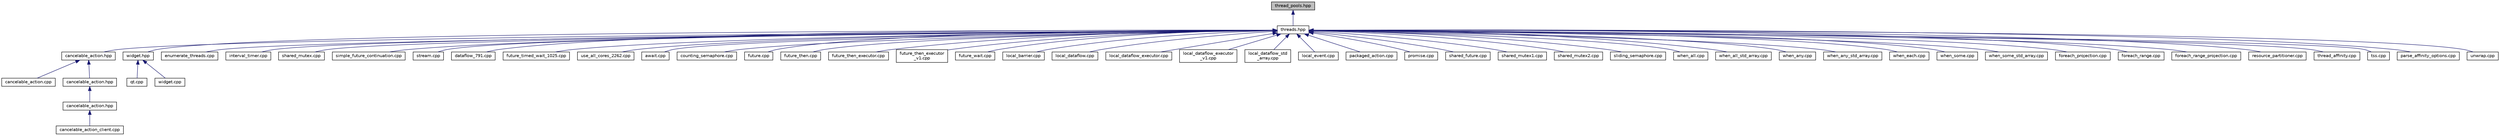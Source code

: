 digraph "thread_pools.hpp"
{
  edge [fontname="Helvetica",fontsize="10",labelfontname="Helvetica",labelfontsize="10"];
  node [fontname="Helvetica",fontsize="10",shape=record];
  Node188 [label="thread_pools.hpp",height=0.2,width=0.4,color="black", fillcolor="grey75", style="filled", fontcolor="black"];
  Node188 -> Node189 [dir="back",color="midnightblue",fontsize="10",style="solid",fontname="Helvetica"];
  Node189 [label="threads.hpp",height=0.2,width=0.4,color="black", fillcolor="white", style="filled",URL="$d8/df1/threads_8hpp.html"];
  Node189 -> Node190 [dir="back",color="midnightblue",fontsize="10",style="solid",fontname="Helvetica"];
  Node190 [label="cancelable_action.hpp",height=0.2,width=0.4,color="black", fillcolor="white", style="filled",URL="$d5/d4d/server_2cancelable__action_8hpp.html"];
  Node190 -> Node191 [dir="back",color="midnightblue",fontsize="10",style="solid",fontname="Helvetica"];
  Node191 [label="cancelable_action.cpp",height=0.2,width=0.4,color="black", fillcolor="white", style="filled",URL="$d5/d0c/cancelable__action_8cpp.html"];
  Node190 -> Node192 [dir="back",color="midnightblue",fontsize="10",style="solid",fontname="Helvetica"];
  Node192 [label="cancelable_action.hpp",height=0.2,width=0.4,color="black", fillcolor="white", style="filled",URL="$d0/da3/stubs_2cancelable__action_8hpp.html"];
  Node192 -> Node193 [dir="back",color="midnightblue",fontsize="10",style="solid",fontname="Helvetica"];
  Node193 [label="cancelable_action.hpp",height=0.2,width=0.4,color="black", fillcolor="white", style="filled",URL="$d6/d28/cancelable__action_8hpp.html"];
  Node193 -> Node194 [dir="back",color="midnightblue",fontsize="10",style="solid",fontname="Helvetica"];
  Node194 [label="cancelable_action_client.cpp",height=0.2,width=0.4,color="black", fillcolor="white", style="filled",URL="$d1/db8/cancelable__action__client_8cpp.html"];
  Node189 -> Node195 [dir="back",color="midnightblue",fontsize="10",style="solid",fontname="Helvetica"];
  Node195 [label="widget.hpp",height=0.2,width=0.4,color="black", fillcolor="white", style="filled",URL="$d8/d24/widget_8hpp.html"];
  Node195 -> Node196 [dir="back",color="midnightblue",fontsize="10",style="solid",fontname="Helvetica"];
  Node196 [label="qt.cpp",height=0.2,width=0.4,color="black", fillcolor="white", style="filled",URL="$df/d90/qt_8cpp.html"];
  Node195 -> Node197 [dir="back",color="midnightblue",fontsize="10",style="solid",fontname="Helvetica"];
  Node197 [label="widget.cpp",height=0.2,width=0.4,color="black", fillcolor="white", style="filled",URL="$da/d15/widget_8cpp.html"];
  Node189 -> Node198 [dir="back",color="midnightblue",fontsize="10",style="solid",fontname="Helvetica"];
  Node198 [label="enumerate_threads.cpp",height=0.2,width=0.4,color="black", fillcolor="white", style="filled",URL="$d3/dd4/enumerate__threads_8cpp.html"];
  Node189 -> Node199 [dir="back",color="midnightblue",fontsize="10",style="solid",fontname="Helvetica"];
  Node199 [label="interval_timer.cpp",height=0.2,width=0.4,color="black", fillcolor="white", style="filled",URL="$de/df1/examples_2quickstart_2interval__timer_8cpp.html"];
  Node189 -> Node200 [dir="back",color="midnightblue",fontsize="10",style="solid",fontname="Helvetica"];
  Node200 [label="shared_mutex.cpp",height=0.2,width=0.4,color="black", fillcolor="white", style="filled",URL="$da/d0b/shared__mutex_8cpp.html"];
  Node189 -> Node201 [dir="back",color="midnightblue",fontsize="10",style="solid",fontname="Helvetica"];
  Node201 [label="simple_future_continuation.cpp",height=0.2,width=0.4,color="black", fillcolor="white", style="filled",URL="$d8/d3c/simple__future__continuation_8cpp.html"];
  Node189 -> Node202 [dir="back",color="midnightblue",fontsize="10",style="solid",fontname="Helvetica"];
  Node202 [label="stream.cpp",height=0.2,width=0.4,color="black", fillcolor="white", style="filled",URL="$da/d5f/stream_8cpp.html"];
  Node189 -> Node203 [dir="back",color="midnightblue",fontsize="10",style="solid",fontname="Helvetica"];
  Node203 [label="dataflow_791.cpp",height=0.2,width=0.4,color="black", fillcolor="white", style="filled",URL="$d6/da1/dataflow__791_8cpp.html"];
  Node189 -> Node204 [dir="back",color="midnightblue",fontsize="10",style="solid",fontname="Helvetica"];
  Node204 [label="future_timed_wait_1025.cpp",height=0.2,width=0.4,color="black", fillcolor="white", style="filled",URL="$de/d7d/future__timed__wait__1025_8cpp.html"];
  Node189 -> Node205 [dir="back",color="midnightblue",fontsize="10",style="solid",fontname="Helvetica"];
  Node205 [label="use_all_cores_2262.cpp",height=0.2,width=0.4,color="black", fillcolor="white", style="filled",URL="$d2/d10/use__all__cores__2262_8cpp.html"];
  Node189 -> Node206 [dir="back",color="midnightblue",fontsize="10",style="solid",fontname="Helvetica"];
  Node206 [label="await.cpp",height=0.2,width=0.4,color="black", fillcolor="white", style="filled",URL="$d6/d41/await_8cpp.html"];
  Node189 -> Node207 [dir="back",color="midnightblue",fontsize="10",style="solid",fontname="Helvetica"];
  Node207 [label="counting_semaphore.cpp",height=0.2,width=0.4,color="black", fillcolor="white", style="filled",URL="$df/de9/counting__semaphore_8cpp.html"];
  Node189 -> Node208 [dir="back",color="midnightblue",fontsize="10",style="solid",fontname="Helvetica"];
  Node208 [label="future.cpp",height=0.2,width=0.4,color="black", fillcolor="white", style="filled",URL="$d6/d4d/future_8cpp.html"];
  Node189 -> Node209 [dir="back",color="midnightblue",fontsize="10",style="solid",fontname="Helvetica"];
  Node209 [label="future_then.cpp",height=0.2,width=0.4,color="black", fillcolor="white", style="filled",URL="$df/da5/future__then_8cpp.html"];
  Node189 -> Node210 [dir="back",color="midnightblue",fontsize="10",style="solid",fontname="Helvetica"];
  Node210 [label="future_then_executor.cpp",height=0.2,width=0.4,color="black", fillcolor="white", style="filled",URL="$df/dbe/future__then__executor_8cpp.html"];
  Node189 -> Node211 [dir="back",color="midnightblue",fontsize="10",style="solid",fontname="Helvetica"];
  Node211 [label="future_then_executor\l_v1.cpp",height=0.2,width=0.4,color="black", fillcolor="white", style="filled",URL="$de/dc5/future__then__executor__v1_8cpp.html"];
  Node189 -> Node212 [dir="back",color="midnightblue",fontsize="10",style="solid",fontname="Helvetica"];
  Node212 [label="future_wait.cpp",height=0.2,width=0.4,color="black", fillcolor="white", style="filled",URL="$d6/d2f/future__wait_8cpp.html"];
  Node189 -> Node213 [dir="back",color="midnightblue",fontsize="10",style="solid",fontname="Helvetica"];
  Node213 [label="local_barrier.cpp",height=0.2,width=0.4,color="black", fillcolor="white", style="filled",URL="$d2/db4/tests_2unit_2lcos_2local__barrier_8cpp.html"];
  Node189 -> Node214 [dir="back",color="midnightblue",fontsize="10",style="solid",fontname="Helvetica"];
  Node214 [label="local_dataflow.cpp",height=0.2,width=0.4,color="black", fillcolor="white", style="filled",URL="$d9/d92/local__dataflow_8cpp.html"];
  Node189 -> Node215 [dir="back",color="midnightblue",fontsize="10",style="solid",fontname="Helvetica"];
  Node215 [label="local_dataflow_executor.cpp",height=0.2,width=0.4,color="black", fillcolor="white", style="filled",URL="$d2/d73/local__dataflow__executor_8cpp.html"];
  Node189 -> Node216 [dir="back",color="midnightblue",fontsize="10",style="solid",fontname="Helvetica"];
  Node216 [label="local_dataflow_executor\l_v1.cpp",height=0.2,width=0.4,color="black", fillcolor="white", style="filled",URL="$df/d49/local__dataflow__executor__v1_8cpp.html"];
  Node189 -> Node217 [dir="back",color="midnightblue",fontsize="10",style="solid",fontname="Helvetica"];
  Node217 [label="local_dataflow_std\l_array.cpp",height=0.2,width=0.4,color="black", fillcolor="white", style="filled",URL="$db/dcb/local__dataflow__std__array_8cpp.html"];
  Node189 -> Node218 [dir="back",color="midnightblue",fontsize="10",style="solid",fontname="Helvetica"];
  Node218 [label="local_event.cpp",height=0.2,width=0.4,color="black", fillcolor="white", style="filled",URL="$df/d9a/local__event_8cpp.html"];
  Node189 -> Node219 [dir="back",color="midnightblue",fontsize="10",style="solid",fontname="Helvetica"];
  Node219 [label="packaged_action.cpp",height=0.2,width=0.4,color="black", fillcolor="white", style="filled",URL="$d3/d63/packaged__action_8cpp.html"];
  Node189 -> Node220 [dir="back",color="midnightblue",fontsize="10",style="solid",fontname="Helvetica"];
  Node220 [label="promise.cpp",height=0.2,width=0.4,color="black", fillcolor="white", style="filled",URL="$d1/d4f/tests_2unit_2lcos_2promise_8cpp.html"];
  Node189 -> Node221 [dir="back",color="midnightblue",fontsize="10",style="solid",fontname="Helvetica"];
  Node221 [label="shared_future.cpp",height=0.2,width=0.4,color="black", fillcolor="white", style="filled",URL="$d3/d69/shared__future_8cpp.html"];
  Node189 -> Node222 [dir="back",color="midnightblue",fontsize="10",style="solid",fontname="Helvetica"];
  Node222 [label="shared_mutex1.cpp",height=0.2,width=0.4,color="black", fillcolor="white", style="filled",URL="$d8/d57/shared__mutex1_8cpp.html"];
  Node189 -> Node223 [dir="back",color="midnightblue",fontsize="10",style="solid",fontname="Helvetica"];
  Node223 [label="shared_mutex2.cpp",height=0.2,width=0.4,color="black", fillcolor="white", style="filled",URL="$d1/d40/shared__mutex2_8cpp.html"];
  Node189 -> Node224 [dir="back",color="midnightblue",fontsize="10",style="solid",fontname="Helvetica"];
  Node224 [label="sliding_semaphore.cpp",height=0.2,width=0.4,color="black", fillcolor="white", style="filled",URL="$d2/d38/sliding__semaphore_8cpp.html"];
  Node189 -> Node225 [dir="back",color="midnightblue",fontsize="10",style="solid",fontname="Helvetica"];
  Node225 [label="when_all.cpp",height=0.2,width=0.4,color="black", fillcolor="white", style="filled",URL="$da/d18/when__all_8cpp.html"];
  Node189 -> Node226 [dir="back",color="midnightblue",fontsize="10",style="solid",fontname="Helvetica"];
  Node226 [label="when_all_std_array.cpp",height=0.2,width=0.4,color="black", fillcolor="white", style="filled",URL="$d0/dfc/when__all__std__array_8cpp.html"];
  Node189 -> Node227 [dir="back",color="midnightblue",fontsize="10",style="solid",fontname="Helvetica"];
  Node227 [label="when_any.cpp",height=0.2,width=0.4,color="black", fillcolor="white", style="filled",URL="$d7/d30/when__any_8cpp.html"];
  Node189 -> Node228 [dir="back",color="midnightblue",fontsize="10",style="solid",fontname="Helvetica"];
  Node228 [label="when_any_std_array.cpp",height=0.2,width=0.4,color="black", fillcolor="white", style="filled",URL="$d3/d3d/when__any__std__array_8cpp.html"];
  Node189 -> Node229 [dir="back",color="midnightblue",fontsize="10",style="solid",fontname="Helvetica"];
  Node229 [label="when_each.cpp",height=0.2,width=0.4,color="black", fillcolor="white", style="filled",URL="$d0/d95/when__each_8cpp.html"];
  Node189 -> Node230 [dir="back",color="midnightblue",fontsize="10",style="solid",fontname="Helvetica"];
  Node230 [label="when_some.cpp",height=0.2,width=0.4,color="black", fillcolor="white", style="filled",URL="$dc/d48/when__some_8cpp.html"];
  Node189 -> Node231 [dir="back",color="midnightblue",fontsize="10",style="solid",fontname="Helvetica"];
  Node231 [label="when_some_std_array.cpp",height=0.2,width=0.4,color="black", fillcolor="white", style="filled",URL="$df/d4d/when__some__std__array_8cpp.html"];
  Node189 -> Node232 [dir="back",color="midnightblue",fontsize="10",style="solid",fontname="Helvetica"];
  Node232 [label="foreach_projection.cpp",height=0.2,width=0.4,color="black", fillcolor="white", style="filled",URL="$d3/d3e/foreach__projection_8cpp.html"];
  Node189 -> Node233 [dir="back",color="midnightblue",fontsize="10",style="solid",fontname="Helvetica"];
  Node233 [label="foreach_range.cpp",height=0.2,width=0.4,color="black", fillcolor="white", style="filled",URL="$d1/d8e/foreach__range_8cpp.html"];
  Node189 -> Node234 [dir="back",color="midnightblue",fontsize="10",style="solid",fontname="Helvetica"];
  Node234 [label="foreach_range_projection.cpp",height=0.2,width=0.4,color="black", fillcolor="white", style="filled",URL="$d6/d56/foreach__range__projection_8cpp.html"];
  Node189 -> Node235 [dir="back",color="midnightblue",fontsize="10",style="solid",fontname="Helvetica"];
  Node235 [label="resource_partitioner.cpp",height=0.2,width=0.4,color="black", fillcolor="white", style="filled",URL="$d8/dd8/resource__partitioner_8cpp.html"];
  Node189 -> Node236 [dir="back",color="midnightblue",fontsize="10",style="solid",fontname="Helvetica"];
  Node236 [label="thread_affinity.cpp",height=0.2,width=0.4,color="black", fillcolor="white", style="filled",URL="$da/dce/thread__affinity_8cpp.html"];
  Node189 -> Node237 [dir="back",color="midnightblue",fontsize="10",style="solid",fontname="Helvetica"];
  Node237 [label="tss.cpp",height=0.2,width=0.4,color="black", fillcolor="white", style="filled",URL="$dc/d69/tests_2unit_2threads_2tss_8cpp.html"];
  Node189 -> Node238 [dir="back",color="midnightblue",fontsize="10",style="solid",fontname="Helvetica"];
  Node238 [label="parse_affinity_options.cpp",height=0.2,width=0.4,color="black", fillcolor="white", style="filled",URL="$d2/db7/tests_2unit_2util_2parse__affinity__options_8cpp.html"];
  Node189 -> Node239 [dir="back",color="midnightblue",fontsize="10",style="solid",fontname="Helvetica"];
  Node239 [label="unwrap.cpp",height=0.2,width=0.4,color="black", fillcolor="white", style="filled",URL="$df/d62/unwrap_8cpp.html"];
}
